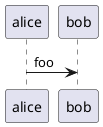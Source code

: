 {
  "sha1": "89t41b1kfq9ccsfip6ka8xo6zhuovtk",
  "insertion": {
    "when": "2024-05-30T20:48:21.370Z",
    "url": "http://forum.plantuml.net/9031/do-you-plan-for-conditional-code-in-macros?show=9167#a9167",
    "user": "plantuml@gmail.com"
  }
}
@startuml
'!preprocessorV2
!function bold($text)
!return "<b>$text</b>"
!endfunction

!procedure msg(a, b, text)
a -> b : text
!endprocedure

msg("alice", "bob", "foo")
@enduml
